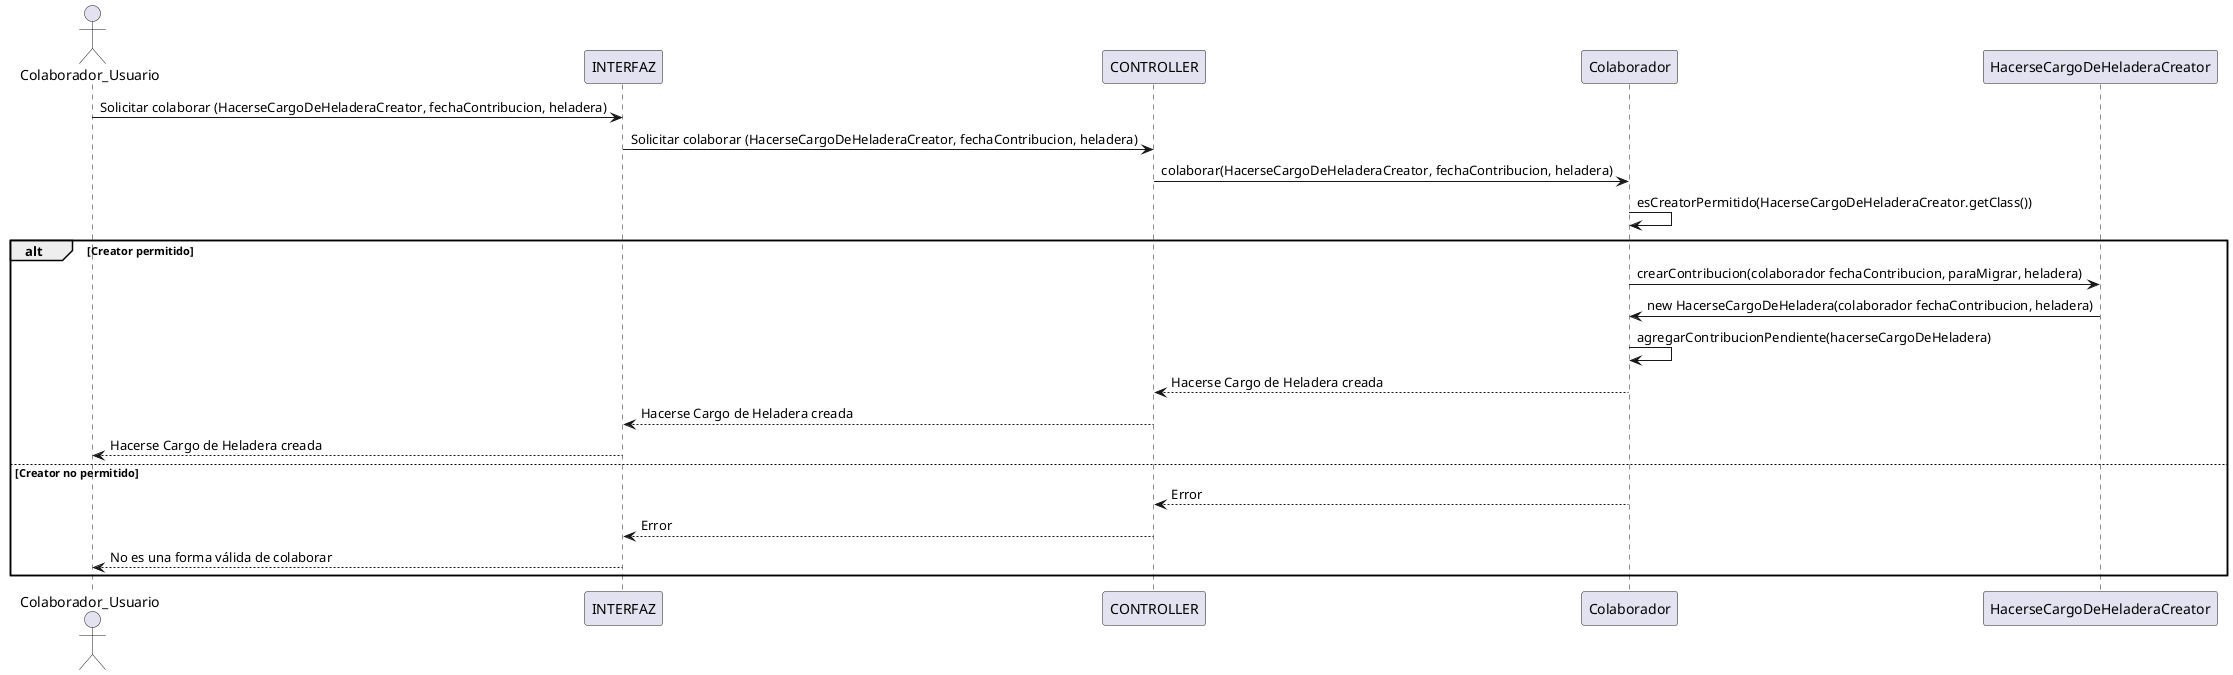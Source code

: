 @startuml hacerse_cargo_de_heladera_colaborar
actor Colaborador_Usuario as User
participant INTERFAZ
participant CONTROLLER
participant "Colaborador" as Colaborador
participant "HacerseCargoDeHeladeraCreator" as HacerseCargoDeHeladeraCreator

User -> INTERFAZ: Solicitar colaborar (HacerseCargoDeHeladeraCreator, fechaContribucion, heladera)
INTERFAZ -> CONTROLLER: Solicitar colaborar (HacerseCargoDeHeladeraCreator, fechaContribucion, heladera)
CONTROLLER -> Colaborador: colaborar(HacerseCargoDeHeladeraCreator, fechaContribucion, heladera)
Colaborador -> Colaborador: esCreatorPermitido(HacerseCargoDeHeladeraCreator.getClass())
alt Creator permitido
    Colaborador -> HacerseCargoDeHeladeraCreator: crearContribucion(colaborador fechaContribucion, paraMigrar, heladera)
    HacerseCargoDeHeladeraCreator-> Colaborador: new HacerseCargoDeHeladera(colaborador fechaContribucion, heladera)
    Colaborador -> Colaborador: agregarContribucionPendiente(hacerseCargoDeHeladera)
    Colaborador --> CONTROLLER: Hacerse Cargo de Heladera creada
    CONTROLLER --> INTERFAZ: Hacerse Cargo de Heladera creada
    INTERFAZ --> User: Hacerse Cargo de Heladera creada
else Creator no permitido
    Colaborador --> CONTROLLER: Error
    CONTROLLER --> INTERFAZ: Error
    INTERFAZ --> User: No es una forma válida de colaborar
end
@endumll